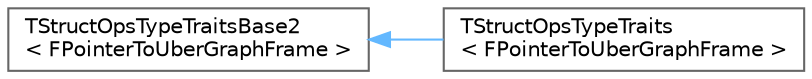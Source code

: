 digraph "Graphical Class Hierarchy"
{
 // INTERACTIVE_SVG=YES
 // LATEX_PDF_SIZE
  bgcolor="transparent";
  edge [fontname=Helvetica,fontsize=10,labelfontname=Helvetica,labelfontsize=10];
  node [fontname=Helvetica,fontsize=10,shape=box,height=0.2,width=0.4];
  rankdir="LR";
  Node0 [id="Node000000",label="TStructOpsTypeTraitsBase2\l\< FPointerToUberGraphFrame \>",height=0.2,width=0.4,color="grey40", fillcolor="white", style="filled",URL="$d9/df0/structTStructOpsTypeTraitsBase2.html",tooltip=" "];
  Node0 -> Node1 [id="edge8687_Node000000_Node000001",dir="back",color="steelblue1",style="solid",tooltip=" "];
  Node1 [id="Node000001",label="TStructOpsTypeTraits\l\< FPointerToUberGraphFrame \>",height=0.2,width=0.4,color="grey40", fillcolor="white", style="filled",URL="$dd/d88/structTStructOpsTypeTraits_3_01FPointerToUberGraphFrame_01_4.html",tooltip=" "];
}
